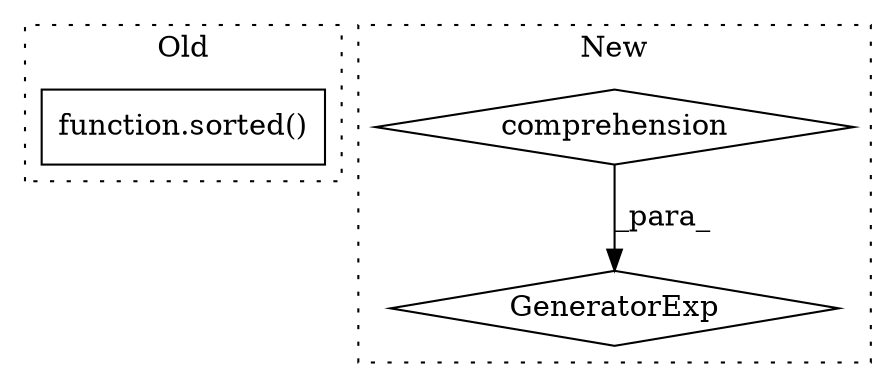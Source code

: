 digraph G {
subgraph cluster0 {
1 [label="function.sorted()" a="75" s="3140,3160" l="7,21" shape="box"];
label = "Old";
style="dotted";
}
subgraph cluster1 {
2 [label="GeneratorExp" a="55" s="3801" l="13" shape="diamond"];
3 [label="comprehension" a="45" s="3857" l="3" shape="diamond"];
label = "New";
style="dotted";
}
3 -> 2 [label="_para_"];
}